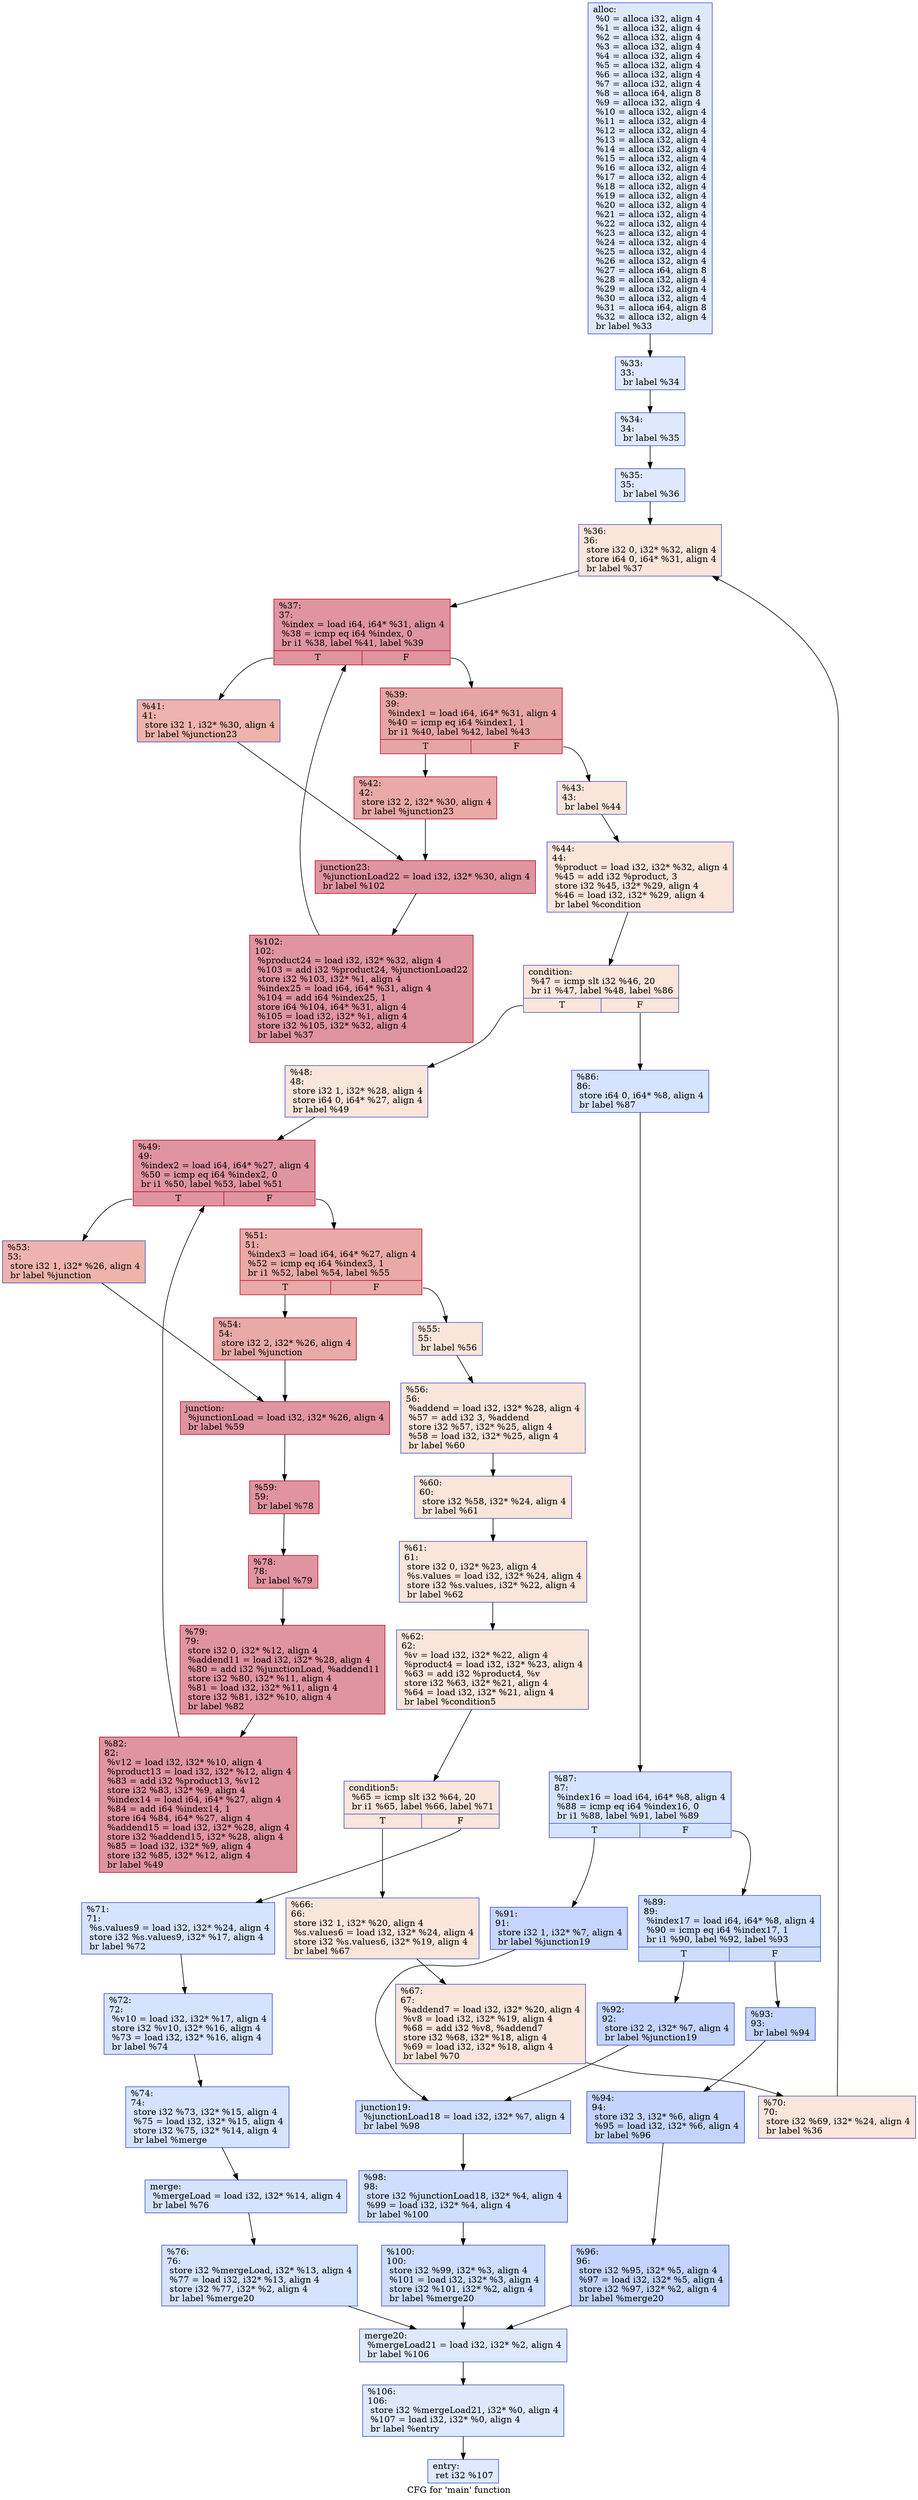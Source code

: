 digraph "CFG for 'main' function" {
	label="CFG for 'main' function";

	Node0x556608e57c00 [shape=record,color="#3d50c3ff", style=filled, fillcolor="#b5cdfa70",label="{alloc:\l  %0 = alloca i32, align 4\l  %1 = alloca i32, align 4\l  %2 = alloca i32, align 4\l  %3 = alloca i32, align 4\l  %4 = alloca i32, align 4\l  %5 = alloca i32, align 4\l  %6 = alloca i32, align 4\l  %7 = alloca i32, align 4\l  %8 = alloca i64, align 8\l  %9 = alloca i32, align 4\l  %10 = alloca i32, align 4\l  %11 = alloca i32, align 4\l  %12 = alloca i32, align 4\l  %13 = alloca i32, align 4\l  %14 = alloca i32, align 4\l  %15 = alloca i32, align 4\l  %16 = alloca i32, align 4\l  %17 = alloca i32, align 4\l  %18 = alloca i32, align 4\l  %19 = alloca i32, align 4\l  %20 = alloca i32, align 4\l  %21 = alloca i32, align 4\l  %22 = alloca i32, align 4\l  %23 = alloca i32, align 4\l  %24 = alloca i32, align 4\l  %25 = alloca i32, align 4\l  %26 = alloca i32, align 4\l  %27 = alloca i64, align 8\l  %28 = alloca i32, align 4\l  %29 = alloca i32, align 4\l  %30 = alloca i32, align 4\l  %31 = alloca i64, align 8\l  %32 = alloca i32, align 4\l  br label %33\l}"];
	Node0x556608e57c00 -> Node0x556608e57d30;
	Node0x556608e57d30 [shape=record,color="#3d50c3ff", style=filled, fillcolor="#b5cdfa70",label="{%33:\l33:                                               \l  br label %34\l}"];
	Node0x556608e57d30 -> Node0x556608e58d70;
	Node0x556608e58d70 [shape=record,color="#3d50c3ff", style=filled, fillcolor="#b5cdfa70",label="{%34:\l34:                                               \l  br label %35\l}"];
	Node0x556608e58d70 -> Node0x556608e5a9e0;
	Node0x556608e5a9e0 [shape=record,color="#3d50c3ff", style=filled, fillcolor="#b5cdfa70",label="{%35:\l35:                                               \l  br label %36\l}"];
	Node0x556608e5a9e0 -> Node0x556608e59130;
	Node0x556608e59130 [shape=record,color="#3d50c3ff", style=filled, fillcolor="#f4c5ad70",label="{%36:\l36:                                               \l  store i32 0, i32* %32, align 4\l  store i64 0, i64* %31, align 4\l  br label %37\l}"];
	Node0x556608e59130 -> Node0x556608e5d6c0;
	Node0x556608e5d6c0 [shape=record,color="#b70d28ff", style=filled, fillcolor="#b70d2870",label="{%37:\l37:                                               \l  %index = load i64, i64* %31, align 4\l  %38 = icmp eq i64 %index, 0\l  br i1 %38, label %41, label %39\l|{<s0>T|<s1>F}}"];
	Node0x556608e5d6c0:s0 -> Node0x556608e5d7d0;
	Node0x556608e5d6c0:s1 -> Node0x556608e5d870;
	Node0x556608e5d870 [shape=record,color="#b70d28ff", style=filled, fillcolor="#c5333470",label="{%39:\l39:                                               \l  %index1 = load i64, i64* %31, align 4\l  %40 = icmp eq i64 %index1, 1\l  br i1 %40, label %42, label %43\l|{<s0>T|<s1>F}}"];
	Node0x556608e5d870:s0 -> Node0x556608e601a0;
	Node0x556608e5d870:s1 -> Node0x556608e601f0;
	Node0x556608e5d7d0 [shape=record,color="#3d50c3ff", style=filled, fillcolor="#d6524470",label="{%41:\l41:                                               \l  store i32 1, i32* %30, align 4\l  br label %junction23\l}"];
	Node0x556608e5d7d0 -> Node0x556608e61c80;
	Node0x556608e601a0 [shape=record,color="#b70d28ff", style=filled, fillcolor="#ca3b3770",label="{%42:\l42:                                               \l  store i32 2, i32* %30, align 4\l  br label %junction23\l}"];
	Node0x556608e601a0 -> Node0x556608e61c80;
	Node0x556608e601f0 [shape=record,color="#3d50c3ff", style=filled, fillcolor="#f4c5ad70",label="{%43:\l43:                                               \l  br label %44\l}"];
	Node0x556608e601f0 -> Node0x556608e5cf50;
	Node0x556608e5cf50 [shape=record,color="#3d50c3ff", style=filled, fillcolor="#f4c5ad70",label="{%44:\l44:                                               \l  %product = load i32, i32* %32, align 4\l  %45 = add i32 %product, 3\l  store i32 %45, i32* %29, align 4\l  %46 = load i32, i32* %29, align 4\l  br label %condition\l}"];
	Node0x556608e5cf50 -> Node0x556608e60c80;
	Node0x556608e60c80 [shape=record,color="#3d50c3ff", style=filled, fillcolor="#f4c5ad70",label="{condition:                                        \l  %47 = icmp slt i32 %46, 20\l  br i1 %47, label %48, label %86\l|{<s0>T|<s1>F}}"];
	Node0x556608e60c80:s0 -> Node0x556608e5f9c0;
	Node0x556608e60c80:s1 -> Node0x556608e5dca0;
	Node0x556608e5f9c0 [shape=record,color="#3d50c3ff", style=filled, fillcolor="#f4c5ad70",label="{%48:\l48:                                               \l  store i32 1, i32* %28, align 4\l  store i64 0, i64* %27, align 4\l  br label %49\l}"];
	Node0x556608e5f9c0 -> Node0x556608e680d0;
	Node0x556608e680d0 [shape=record,color="#b70d28ff", style=filled, fillcolor="#b70d2870",label="{%49:\l49:                                               \l  %index2 = load i64, i64* %27, align 4\l  %50 = icmp eq i64 %index2, 0\l  br i1 %50, label %53, label %51\l|{<s0>T|<s1>F}}"];
	Node0x556608e680d0:s0 -> Node0x556608e681e0;
	Node0x556608e680d0:s1 -> Node0x556608e68280;
	Node0x556608e68280 [shape=record,color="#b70d28ff", style=filled, fillcolor="#ca3b3770",label="{%51:\l51:                                               \l  %index3 = load i64, i64* %27, align 4\l  %52 = icmp eq i64 %index3, 1\l  br i1 %52, label %54, label %55\l|{<s0>T|<s1>F}}"];
	Node0x556608e68280:s0 -> Node0x556608e6b0d0;
	Node0x556608e68280:s1 -> Node0x556608e6b120;
	Node0x556608e681e0 [shape=record,color="#3d50c3ff", style=filled, fillcolor="#d6524470",label="{%53:\l53:                                               \l  store i32 1, i32* %26, align 4\l  br label %junction\l}"];
	Node0x556608e681e0 -> Node0x556608e6cc00;
	Node0x556608e6b0d0 [shape=record,color="#b70d28ff", style=filled, fillcolor="#ca3b3770",label="{%54:\l54:                                               \l  store i32 2, i32* %26, align 4\l  br label %junction\l}"];
	Node0x556608e6b0d0 -> Node0x556608e6cc00;
	Node0x556608e6b120 [shape=record,color="#3d50c3ff", style=filled, fillcolor="#f4c5ad70",label="{%55:\l55:                                               \l  br label %56\l}"];
	Node0x556608e6b120 -> Node0x556608e67960;
	Node0x556608e67960 [shape=record,color="#3d50c3ff", style=filled, fillcolor="#f4c5ad70",label="{%56:\l56:                                               \l  %addend = load i32, i32* %28, align 4\l  %57 = add i32 3, %addend\l  store i32 %57, i32* %25, align 4\l  %58 = load i32, i32* %25, align 4\l  br label %60\l}"];
	Node0x556608e67960 -> Node0x556608e6b260;
	Node0x556608e6cc00 [shape=record,color="#b70d28ff", style=filled, fillcolor="#b70d2870",label="{junction:                                         \l  %junctionLoad = load i32, i32* %26, align 4\l  br label %59\l}"];
	Node0x556608e6cc00 -> Node0x556608e6e560;
	Node0x556608e6e560 [shape=record,color="#b70d28ff", style=filled, fillcolor="#b70d2870",label="{%59:\l59:                                               \l  br label %78\l}"];
	Node0x556608e6e560 -> Node0x556608e6dc70;
	Node0x556608e6b260 [shape=record,color="#3d50c3ff", style=filled, fillcolor="#f4c5ad70",label="{%60:\l60:                                               \l  store i32 %58, i32* %24, align 4\l  br label %61\l}"];
	Node0x556608e6b260 -> Node0x556608e67cf0;
	Node0x556608e67cf0 [shape=record,color="#3d50c3ff", style=filled, fillcolor="#f4c5ad70",label="{%61:\l61:                                               \l  store i32 0, i32* %23, align 4\l  %s.values = load i32, i32* %24, align 4\l  store i32 %s.values, i32* %22, align 4\l  br label %62\l}"];
	Node0x556608e67cf0 -> Node0x556608e71920;
	Node0x556608e71920 [shape=record,color="#3d50c3ff", style=filled, fillcolor="#f4c5ad70",label="{%62:\l62:                                               \l  %v = load i32, i32* %22, align 4\l  %product4 = load i32, i32* %23, align 4\l  %63 = add i32 %product4, %v\l  store i32 %63, i32* %21, align 4\l  %64 = load i32, i32* %21, align 4\l  br label %condition5\l}"];
	Node0x556608e71920 -> Node0x556608e73270;
	Node0x556608e73270 [shape=record,color="#3d50c3ff", style=filled, fillcolor="#f4c5ad70",label="{condition5:                                       \l  %65 = icmp slt i32 %64, 20\l  br i1 %65, label %66, label %71\l|{<s0>T|<s1>F}}"];
	Node0x556608e73270:s0 -> Node0x556608e70ac0;
	Node0x556608e73270:s1 -> Node0x556608e71c60;
	Node0x556608e70ac0 [shape=record,color="#3d50c3ff", style=filled, fillcolor="#f4c5ad70",label="{%66:\l66:                                               \l  store i32 1, i32* %20, align 4\l  %s.values6 = load i32, i32* %24, align 4\l  store i32 %s.values6, i32* %19, align 4\l  br label %67\l}"];
	Node0x556608e70ac0 -> Node0x556608e771c0;
	Node0x556608e771c0 [shape=record,color="#3d50c3ff", style=filled, fillcolor="#f4c5ad70",label="{%67:\l67:                                               \l  %addend7 = load i32, i32* %20, align 4\l  %v8 = load i32, i32* %19, align 4\l  %68 = add i32 %v8, %addend7\l  store i32 %68, i32* %18, align 4\l  %69 = load i32, i32* %18, align 4\l  br label %70\l}"];
	Node0x556608e771c0 -> Node0x556608e79050;
	Node0x556608e79050 [shape=record,color="#3d50c3ff", style=filled, fillcolor="#f4c5ad70",label="{%70:\l70:                                               \l  store i32 %69, i32* %24, align 4\l  br label %36\l}"];
	Node0x556608e79050 -> Node0x556608e59130;
	Node0x556608e71c60 [shape=record,color="#3d50c3ff", style=filled, fillcolor="#a1c0ff70",label="{%71:\l71:                                               \l  %s.values9 = load i32, i32* %24, align 4\l  store i32 %s.values9, i32* %17, align 4\l  br label %72\l}"];
	Node0x556608e71c60 -> Node0x556608e79be0;
	Node0x556608e79be0 [shape=record,color="#3d50c3ff", style=filled, fillcolor="#a1c0ff70",label="{%72:\l72:                                               \l  %v10 = load i32, i32* %17, align 4\l  store i32 %v10, i32* %16, align 4\l  %73 = load i32, i32* %16, align 4\l  br label %74\l}"];
	Node0x556608e79be0 -> Node0x556608e7a150;
	Node0x556608e7a150 [shape=record,color="#3d50c3ff", style=filled, fillcolor="#a1c0ff70",label="{%74:\l74:                                               \l  store i32 %73, i32* %15, align 4\l  %75 = load i32, i32* %15, align 4\l  store i32 %75, i32* %14, align 4\l  br label %merge\l}"];
	Node0x556608e7a150 -> Node0x556608e764d0;
	Node0x556608e764d0 [shape=record,color="#3d50c3ff", style=filled, fillcolor="#a1c0ff70",label="{merge:                                            \l  %mergeLoad = load i32, i32* %14, align 4\l  br label %76\l}"];
	Node0x556608e764d0 -> Node0x556608e7c4f0;
	Node0x556608e7c4f0 [shape=record,color="#3d50c3ff", style=filled, fillcolor="#a1c0ff70",label="{%76:\l76:                                               \l  store i32 %mergeLoad, i32* %13, align 4\l  %77 = load i32, i32* %13, align 4\l  store i32 %77, i32* %2, align 4\l  br label %merge20\l}"];
	Node0x556608e7c4f0 -> Node0x556608e85910;
	Node0x556608e6dc70 [shape=record,color="#b70d28ff", style=filled, fillcolor="#b70d2870",label="{%78:\l78:                                               \l  br label %79\l}"];
	Node0x556608e6dc70 -> Node0x556608e67670;
	Node0x556608e67670 [shape=record,color="#b70d28ff", style=filled, fillcolor="#b70d2870",label="{%79:\l79:                                               \l  store i32 0, i32* %12, align 4\l  %addend11 = load i32, i32* %28, align 4\l  %80 = add i32 %junctionLoad, %addend11\l  store i32 %80, i32* %11, align 4\l  %81 = load i32, i32* %11, align 4\l  store i32 %81, i32* %10, align 4\l  br label %82\l}"];
	Node0x556608e67670 -> Node0x556608e76390;
	Node0x556608e76390 [shape=record,color="#b70d28ff", style=filled, fillcolor="#b70d2870",label="{%82:\l82:                                               \l  %v12 = load i32, i32* %10, align 4\l  %product13 = load i32, i32* %12, align 4\l  %83 = add i32 %product13, %v12\l  store i32 %83, i32* %9, align 4\l  %index14 = load i64, i64* %27, align 4\l  %84 = add i64 %index14, 1\l  store i64 %84, i64* %27, align 4\l  %addend15 = load i32, i32* %28, align 4\l  store i32 %addend15, i32* %28, align 4\l  %85 = load i32, i32* %9, align 4\l  store i32 %85, i32* %12, align 4\l  br label %49\l}"];
	Node0x556608e76390 -> Node0x556608e680d0;
	Node0x556608e5dca0 [shape=record,color="#3d50c3ff", style=filled, fillcolor="#a1c0ff70",label="{%86:\l86:                                               \l  store i64 0, i64* %8, align 4\l  br label %87\l}"];
	Node0x556608e5dca0 -> Node0x556608e72040;
	Node0x556608e72040 [shape=record,color="#3d50c3ff", style=filled, fillcolor="#a1c0ff70",label="{%87:\l87:                                               \l  %index16 = load i64, i64* %8, align 4\l  %88 = icmp eq i64 %index16, 0\l  br i1 %88, label %91, label %89\l|{<s0>T|<s1>F}}"];
	Node0x556608e72040:s0 -> Node0x556608e7efa0;
	Node0x556608e72040:s1 -> Node0x556608e73c70;
	Node0x556608e73c70 [shape=record,color="#3d50c3ff", style=filled, fillcolor="#93b5fe70",label="{%89:\l89:                                               \l  %index17 = load i64, i64* %8, align 4\l  %90 = icmp eq i64 %index17, 1\l  br i1 %90, label %92, label %93\l|{<s0>T|<s1>F}}"];
	Node0x556608e73c70:s0 -> Node0x556608e80170;
	Node0x556608e73c70:s1 -> Node0x556608e80210;
	Node0x556608e7efa0 [shape=record,color="#3d50c3ff", style=filled, fillcolor="#7ea1fa70",label="{%91:\l91:                                               \l  store i32 1, i32* %7, align 4\l  br label %junction19\l}"];
	Node0x556608e7efa0 -> Node0x556608e82c50;
	Node0x556608e80170 [shape=record,color="#3d50c3ff", style=filled, fillcolor="#7a9df870",label="{%92:\l92:                                               \l  store i32 2, i32* %7, align 4\l  br label %junction19\l}"];
	Node0x556608e80170 -> Node0x556608e82c50;
	Node0x556608e80210 [shape=record,color="#3d50c3ff", style=filled, fillcolor="#7a9df870",label="{%93:\l93:                                               \l  br label %94\l}"];
	Node0x556608e80210 -> Node0x556608e6bbe0;
	Node0x556608e6bbe0 [shape=record,color="#3d50c3ff", style=filled, fillcolor="#7a9df870",label="{%94:\l94:                                               \l  store i32 3, i32* %6, align 4\l  %95 = load i32, i32* %6, align 4\l  br label %96\l}"];
	Node0x556608e6bbe0 -> Node0x556608e858c0;
	Node0x556608e858c0 [shape=record,color="#3d50c3ff", style=filled, fillcolor="#7a9df870",label="{%96:\l96:                                               \l  store i32 %95, i32* %5, align 4\l  %97 = load i32, i32* %5, align 4\l  store i32 %97, i32* %2, align 4\l  br label %merge20\l}"];
	Node0x556608e858c0 -> Node0x556608e85910;
	Node0x556608e82c50 [shape=record,color="#3d50c3ff", style=filled, fillcolor="#93b5fe70",label="{junction19:                                       \l  %junctionLoad18 = load i32, i32* %7, align 4\l  br label %98\l}"];
	Node0x556608e82c50 -> Node0x556608e85500;
	Node0x556608e85500 [shape=record,color="#3d50c3ff", style=filled, fillcolor="#93b5fe70",label="{%98:\l98:                                               \l  store i32 %junctionLoad18, i32* %4, align 4\l  %99 = load i32, i32* %4, align 4\l  br label %100\l}"];
	Node0x556608e85500 -> Node0x556608e872a0;
	Node0x556608e872a0 [shape=record,color="#3d50c3ff", style=filled, fillcolor="#93b5fe70",label="{%100:\l100:                                              \l  store i32 %99, i32* %3, align 4\l  %101 = load i32, i32* %3, align 4\l  store i32 %101, i32* %2, align 4\l  br label %merge20\l}"];
	Node0x556608e872a0 -> Node0x556608e85910;
	Node0x556608e85910 [shape=record,color="#3d50c3ff", style=filled, fillcolor="#b5cdfa70",label="{merge20:                                          \l  %mergeLoad21 = load i32, i32* %2, align 4\l  br label %106\l}"];
	Node0x556608e85910 -> Node0x556608e88d50;
	Node0x556608e61c80 [shape=record,color="#b70d28ff", style=filled, fillcolor="#b70d2870",label="{junction23:                                       \l  %junctionLoad22 = load i32, i32* %30, align 4\l  br label %102\l}"];
	Node0x556608e61c80 -> Node0x556608e642a0;
	Node0x556608e642a0 [shape=record,color="#b70d28ff", style=filled, fillcolor="#b70d2870",label="{%102:\l102:                                              \l  %product24 = load i32, i32* %32, align 4\l  %103 = add i32 %product24, %junctionLoad22\l  store i32 %103, i32* %1, align 4\l  %index25 = load i64, i64* %31, align 4\l  %104 = add i64 %index25, 1\l  store i64 %104, i64* %31, align 4\l  %105 = load i32, i32* %1, align 4\l  store i32 %105, i32* %32, align 4\l  br label %37\l}"];
	Node0x556608e642a0 -> Node0x556608e5d6c0;
	Node0x556608e88d50 [shape=record,color="#3d50c3ff", style=filled, fillcolor="#b5cdfa70",label="{%106:\l106:                                              \l  store i32 %mergeLoad21, i32* %0, align 4\l  %107 = load i32, i32* %0, align 4\l  br label %entry\l}"];
	Node0x556608e88d50 -> Node0x556608e59540;
	Node0x556608e59540 [shape=record,color="#3d50c3ff", style=filled, fillcolor="#b5cdfa70",label="{entry:                                            \l  ret i32 %107\l}"];
}

